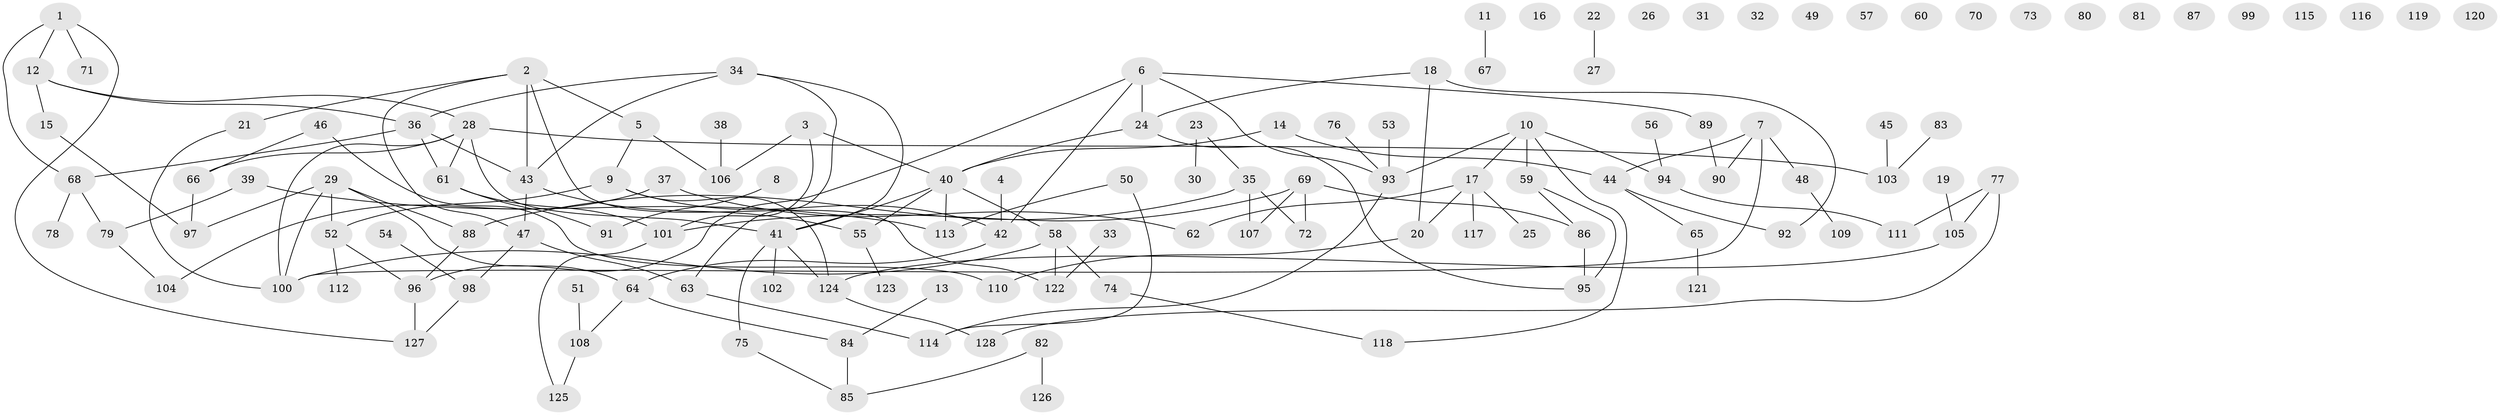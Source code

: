 // Generated by graph-tools (version 1.1) at 2025/40/03/09/25 04:40:40]
// undirected, 128 vertices, 149 edges
graph export_dot {
graph [start="1"]
  node [color=gray90,style=filled];
  1;
  2;
  3;
  4;
  5;
  6;
  7;
  8;
  9;
  10;
  11;
  12;
  13;
  14;
  15;
  16;
  17;
  18;
  19;
  20;
  21;
  22;
  23;
  24;
  25;
  26;
  27;
  28;
  29;
  30;
  31;
  32;
  33;
  34;
  35;
  36;
  37;
  38;
  39;
  40;
  41;
  42;
  43;
  44;
  45;
  46;
  47;
  48;
  49;
  50;
  51;
  52;
  53;
  54;
  55;
  56;
  57;
  58;
  59;
  60;
  61;
  62;
  63;
  64;
  65;
  66;
  67;
  68;
  69;
  70;
  71;
  72;
  73;
  74;
  75;
  76;
  77;
  78;
  79;
  80;
  81;
  82;
  83;
  84;
  85;
  86;
  87;
  88;
  89;
  90;
  91;
  92;
  93;
  94;
  95;
  96;
  97;
  98;
  99;
  100;
  101;
  102;
  103;
  104;
  105;
  106;
  107;
  108;
  109;
  110;
  111;
  112;
  113;
  114;
  115;
  116;
  117;
  118;
  119;
  120;
  121;
  122;
  123;
  124;
  125;
  126;
  127;
  128;
  1 -- 12;
  1 -- 68;
  1 -- 71;
  1 -- 127;
  2 -- 5;
  2 -- 21;
  2 -- 43;
  2 -- 47;
  2 -- 122;
  3 -- 40;
  3 -- 101;
  3 -- 106;
  4 -- 42;
  5 -- 9;
  5 -- 106;
  6 -- 24;
  6 -- 42;
  6 -- 89;
  6 -- 93;
  6 -- 96;
  7 -- 44;
  7 -- 48;
  7 -- 90;
  7 -- 100;
  8 -- 91;
  9 -- 42;
  9 -- 52;
  9 -- 124;
  10 -- 17;
  10 -- 59;
  10 -- 93;
  10 -- 94;
  10 -- 118;
  11 -- 67;
  12 -- 15;
  12 -- 28;
  12 -- 36;
  13 -- 84;
  14 -- 40;
  14 -- 44;
  15 -- 97;
  17 -- 20;
  17 -- 25;
  17 -- 62;
  17 -- 117;
  18 -- 20;
  18 -- 24;
  18 -- 92;
  19 -- 105;
  20 -- 110;
  21 -- 100;
  22 -- 27;
  23 -- 30;
  23 -- 35;
  24 -- 40;
  24 -- 95;
  28 -- 41;
  28 -- 61;
  28 -- 66;
  28 -- 100;
  28 -- 103;
  29 -- 52;
  29 -- 64;
  29 -- 88;
  29 -- 97;
  29 -- 100;
  33 -- 122;
  34 -- 36;
  34 -- 41;
  34 -- 43;
  34 -- 63;
  35 -- 72;
  35 -- 88;
  35 -- 107;
  36 -- 43;
  36 -- 61;
  36 -- 68;
  37 -- 62;
  37 -- 104;
  38 -- 106;
  39 -- 79;
  39 -- 113;
  40 -- 41;
  40 -- 55;
  40 -- 58;
  40 -- 113;
  41 -- 75;
  41 -- 102;
  41 -- 124;
  42 -- 64;
  43 -- 47;
  43 -- 55;
  44 -- 65;
  44 -- 92;
  45 -- 103;
  46 -- 66;
  46 -- 110;
  47 -- 63;
  47 -- 98;
  48 -- 109;
  50 -- 113;
  50 -- 114;
  51 -- 108;
  52 -- 96;
  52 -- 112;
  53 -- 93;
  54 -- 98;
  55 -- 123;
  56 -- 94;
  58 -- 74;
  58 -- 100;
  58 -- 122;
  59 -- 86;
  59 -- 95;
  61 -- 91;
  61 -- 101;
  63 -- 114;
  64 -- 84;
  64 -- 108;
  65 -- 121;
  66 -- 97;
  68 -- 78;
  68 -- 79;
  69 -- 72;
  69 -- 86;
  69 -- 101;
  69 -- 107;
  74 -- 118;
  75 -- 85;
  76 -- 93;
  77 -- 105;
  77 -- 111;
  77 -- 128;
  79 -- 104;
  82 -- 85;
  82 -- 126;
  83 -- 103;
  84 -- 85;
  86 -- 95;
  88 -- 96;
  89 -- 90;
  93 -- 114;
  94 -- 111;
  96 -- 127;
  98 -- 127;
  101 -- 125;
  105 -- 124;
  108 -- 125;
  124 -- 128;
}
